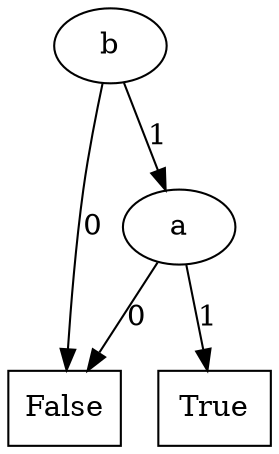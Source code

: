 digraph BDD {
node[shape=oval];
3[label="b"];
node[shape=rectangle];
0[label=False];
node[shape=oval];

3->0[label=0];
2[label="a"];
node[shape=rectangle];
0[label=False];
node[shape=oval];

2->0[label=0];
node[shape=rectangle];
1[label=True];
node[shape=oval];

2->1[label=1];

3->2[label=1];

}
